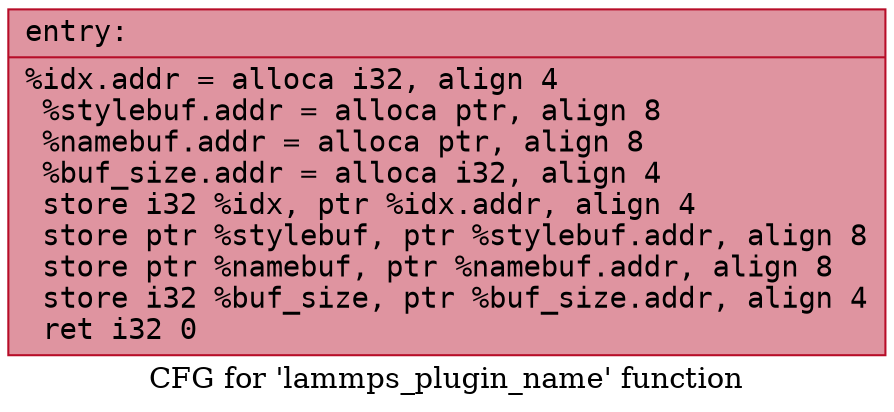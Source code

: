 digraph "CFG for 'lammps_plugin_name' function" {
	label="CFG for 'lammps_plugin_name' function";

	Node0x55bdf813fe90 [shape=record,color="#b70d28ff", style=filled, fillcolor="#b70d2870" fontname="Courier",label="{entry:\l|  %idx.addr = alloca i32, align 4\l  %stylebuf.addr = alloca ptr, align 8\l  %namebuf.addr = alloca ptr, align 8\l  %buf_size.addr = alloca i32, align 4\l  store i32 %idx, ptr %idx.addr, align 4\l  store ptr %stylebuf, ptr %stylebuf.addr, align 8\l  store ptr %namebuf, ptr %namebuf.addr, align 8\l  store i32 %buf_size, ptr %buf_size.addr, align 4\l  ret i32 0\l}"];
}
